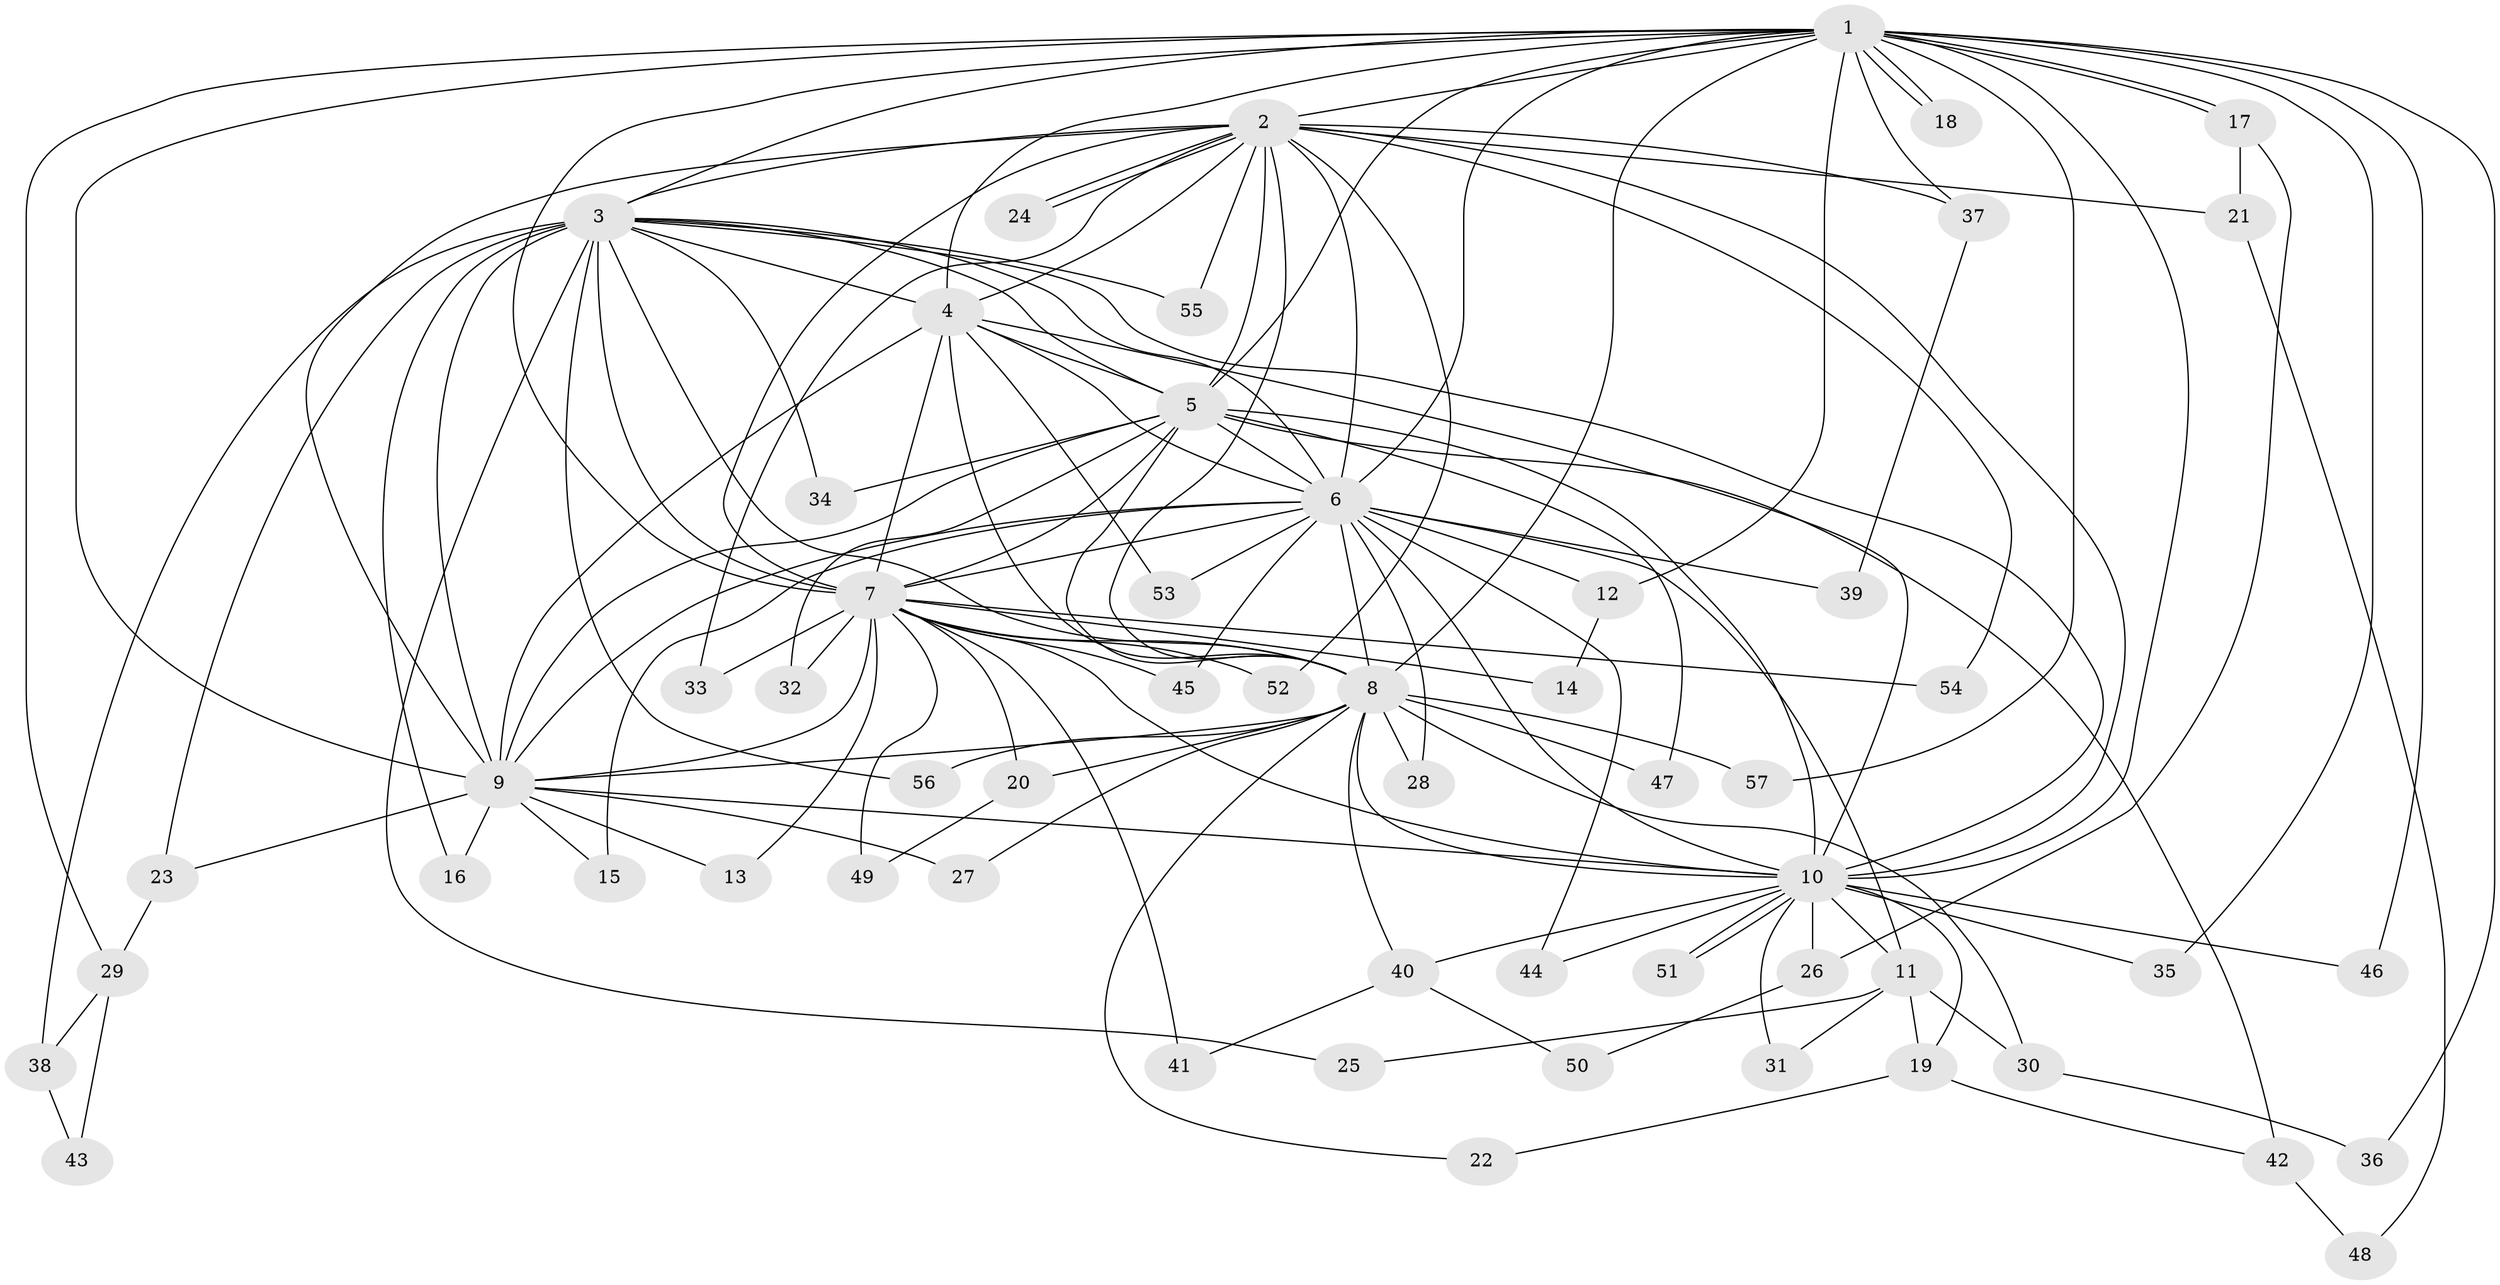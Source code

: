 // Generated by graph-tools (version 1.1) at 2025/49/03/09/25 03:49:45]
// undirected, 57 vertices, 139 edges
graph export_dot {
graph [start="1"]
  node [color=gray90,style=filled];
  1;
  2;
  3;
  4;
  5;
  6;
  7;
  8;
  9;
  10;
  11;
  12;
  13;
  14;
  15;
  16;
  17;
  18;
  19;
  20;
  21;
  22;
  23;
  24;
  25;
  26;
  27;
  28;
  29;
  30;
  31;
  32;
  33;
  34;
  35;
  36;
  37;
  38;
  39;
  40;
  41;
  42;
  43;
  44;
  45;
  46;
  47;
  48;
  49;
  50;
  51;
  52;
  53;
  54;
  55;
  56;
  57;
  1 -- 2;
  1 -- 3;
  1 -- 4;
  1 -- 5;
  1 -- 6;
  1 -- 7;
  1 -- 8;
  1 -- 9;
  1 -- 10;
  1 -- 12;
  1 -- 17;
  1 -- 17;
  1 -- 18;
  1 -- 18;
  1 -- 29;
  1 -- 35;
  1 -- 36;
  1 -- 37;
  1 -- 46;
  1 -- 57;
  2 -- 3;
  2 -- 4;
  2 -- 5;
  2 -- 6;
  2 -- 7;
  2 -- 8;
  2 -- 9;
  2 -- 10;
  2 -- 21;
  2 -- 24;
  2 -- 24;
  2 -- 33;
  2 -- 37;
  2 -- 52;
  2 -- 54;
  2 -- 55;
  3 -- 4;
  3 -- 5;
  3 -- 6;
  3 -- 7;
  3 -- 8;
  3 -- 9;
  3 -- 10;
  3 -- 16;
  3 -- 23;
  3 -- 25;
  3 -- 34;
  3 -- 38;
  3 -- 55;
  3 -- 56;
  4 -- 5;
  4 -- 6;
  4 -- 7;
  4 -- 8;
  4 -- 9;
  4 -- 10;
  4 -- 53;
  5 -- 6;
  5 -- 7;
  5 -- 8;
  5 -- 9;
  5 -- 10;
  5 -- 32;
  5 -- 34;
  5 -- 42;
  5 -- 47;
  6 -- 7;
  6 -- 8;
  6 -- 9;
  6 -- 10;
  6 -- 11;
  6 -- 12;
  6 -- 15;
  6 -- 28;
  6 -- 39;
  6 -- 44;
  6 -- 45;
  6 -- 53;
  7 -- 8;
  7 -- 9;
  7 -- 10;
  7 -- 13;
  7 -- 14;
  7 -- 20;
  7 -- 32;
  7 -- 33;
  7 -- 41;
  7 -- 45;
  7 -- 49;
  7 -- 52;
  7 -- 54;
  8 -- 9;
  8 -- 10;
  8 -- 20;
  8 -- 22;
  8 -- 27;
  8 -- 28;
  8 -- 30;
  8 -- 40;
  8 -- 47;
  8 -- 56;
  8 -- 57;
  9 -- 10;
  9 -- 13;
  9 -- 15;
  9 -- 16;
  9 -- 23;
  9 -- 27;
  10 -- 11;
  10 -- 19;
  10 -- 26;
  10 -- 31;
  10 -- 35;
  10 -- 40;
  10 -- 44;
  10 -- 46;
  10 -- 51;
  10 -- 51;
  11 -- 19;
  11 -- 25;
  11 -- 30;
  11 -- 31;
  12 -- 14;
  17 -- 21;
  17 -- 26;
  19 -- 22;
  19 -- 42;
  20 -- 49;
  21 -- 48;
  23 -- 29;
  26 -- 50;
  29 -- 38;
  29 -- 43;
  30 -- 36;
  37 -- 39;
  38 -- 43;
  40 -- 41;
  40 -- 50;
  42 -- 48;
}
